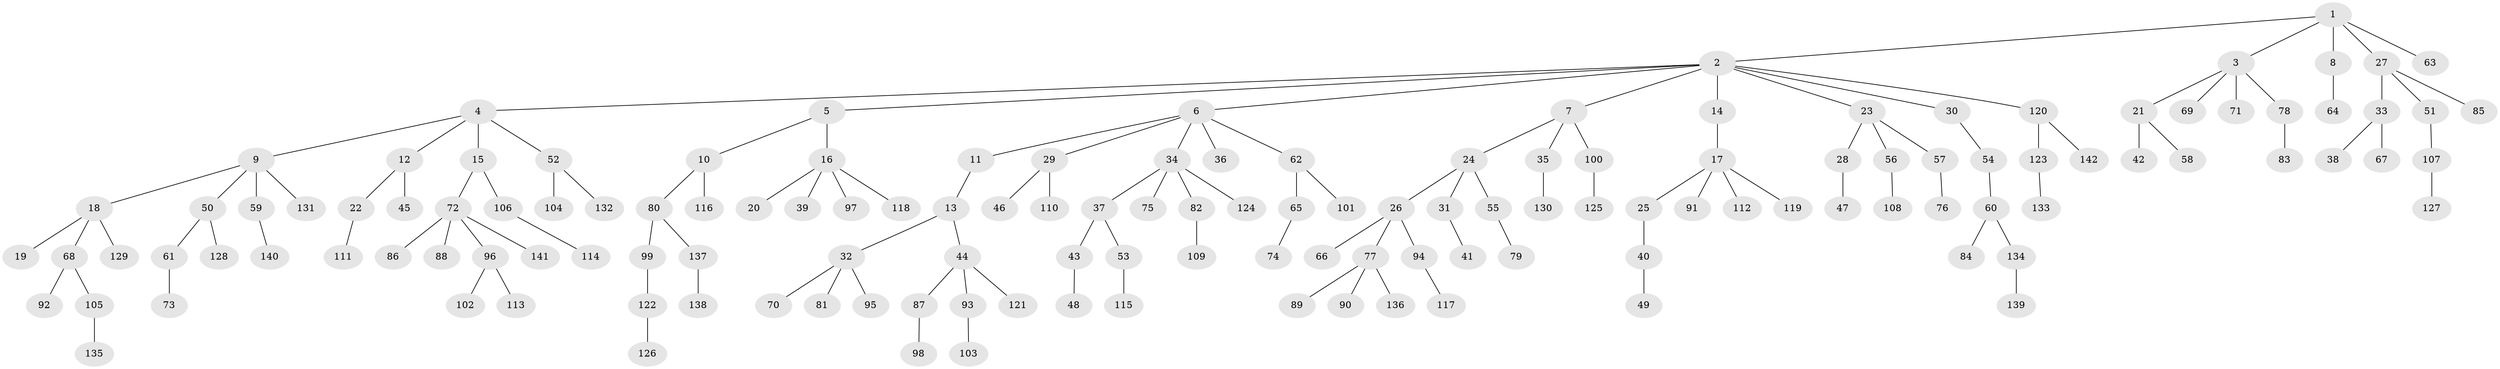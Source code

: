 // coarse degree distribution, {1: 0.8095238095238095, 2: 0.16666666666666666, 34: 0.023809523809523808}
// Generated by graph-tools (version 1.1) at 2025/55/03/04/25 21:55:37]
// undirected, 142 vertices, 141 edges
graph export_dot {
graph [start="1"]
  node [color=gray90,style=filled];
  1;
  2;
  3;
  4;
  5;
  6;
  7;
  8;
  9;
  10;
  11;
  12;
  13;
  14;
  15;
  16;
  17;
  18;
  19;
  20;
  21;
  22;
  23;
  24;
  25;
  26;
  27;
  28;
  29;
  30;
  31;
  32;
  33;
  34;
  35;
  36;
  37;
  38;
  39;
  40;
  41;
  42;
  43;
  44;
  45;
  46;
  47;
  48;
  49;
  50;
  51;
  52;
  53;
  54;
  55;
  56;
  57;
  58;
  59;
  60;
  61;
  62;
  63;
  64;
  65;
  66;
  67;
  68;
  69;
  70;
  71;
  72;
  73;
  74;
  75;
  76;
  77;
  78;
  79;
  80;
  81;
  82;
  83;
  84;
  85;
  86;
  87;
  88;
  89;
  90;
  91;
  92;
  93;
  94;
  95;
  96;
  97;
  98;
  99;
  100;
  101;
  102;
  103;
  104;
  105;
  106;
  107;
  108;
  109;
  110;
  111;
  112;
  113;
  114;
  115;
  116;
  117;
  118;
  119;
  120;
  121;
  122;
  123;
  124;
  125;
  126;
  127;
  128;
  129;
  130;
  131;
  132;
  133;
  134;
  135;
  136;
  137;
  138;
  139;
  140;
  141;
  142;
  1 -- 2;
  1 -- 3;
  1 -- 8;
  1 -- 27;
  1 -- 63;
  2 -- 4;
  2 -- 5;
  2 -- 6;
  2 -- 7;
  2 -- 14;
  2 -- 23;
  2 -- 30;
  2 -- 120;
  3 -- 21;
  3 -- 69;
  3 -- 71;
  3 -- 78;
  4 -- 9;
  4 -- 12;
  4 -- 15;
  4 -- 52;
  5 -- 10;
  5 -- 16;
  6 -- 11;
  6 -- 29;
  6 -- 34;
  6 -- 36;
  6 -- 62;
  7 -- 24;
  7 -- 35;
  7 -- 100;
  8 -- 64;
  9 -- 18;
  9 -- 50;
  9 -- 59;
  9 -- 131;
  10 -- 80;
  10 -- 116;
  11 -- 13;
  12 -- 22;
  12 -- 45;
  13 -- 32;
  13 -- 44;
  14 -- 17;
  15 -- 72;
  15 -- 106;
  16 -- 20;
  16 -- 39;
  16 -- 97;
  16 -- 118;
  17 -- 25;
  17 -- 91;
  17 -- 112;
  17 -- 119;
  18 -- 19;
  18 -- 68;
  18 -- 129;
  21 -- 42;
  21 -- 58;
  22 -- 111;
  23 -- 28;
  23 -- 56;
  23 -- 57;
  24 -- 26;
  24 -- 31;
  24 -- 55;
  25 -- 40;
  26 -- 66;
  26 -- 77;
  26 -- 94;
  27 -- 33;
  27 -- 51;
  27 -- 85;
  28 -- 47;
  29 -- 46;
  29 -- 110;
  30 -- 54;
  31 -- 41;
  32 -- 70;
  32 -- 81;
  32 -- 95;
  33 -- 38;
  33 -- 67;
  34 -- 37;
  34 -- 75;
  34 -- 82;
  34 -- 124;
  35 -- 130;
  37 -- 43;
  37 -- 53;
  40 -- 49;
  43 -- 48;
  44 -- 87;
  44 -- 93;
  44 -- 121;
  50 -- 61;
  50 -- 128;
  51 -- 107;
  52 -- 104;
  52 -- 132;
  53 -- 115;
  54 -- 60;
  55 -- 79;
  56 -- 108;
  57 -- 76;
  59 -- 140;
  60 -- 84;
  60 -- 134;
  61 -- 73;
  62 -- 65;
  62 -- 101;
  65 -- 74;
  68 -- 92;
  68 -- 105;
  72 -- 86;
  72 -- 88;
  72 -- 96;
  72 -- 141;
  77 -- 89;
  77 -- 90;
  77 -- 136;
  78 -- 83;
  80 -- 99;
  80 -- 137;
  82 -- 109;
  87 -- 98;
  93 -- 103;
  94 -- 117;
  96 -- 102;
  96 -- 113;
  99 -- 122;
  100 -- 125;
  105 -- 135;
  106 -- 114;
  107 -- 127;
  120 -- 123;
  120 -- 142;
  122 -- 126;
  123 -- 133;
  134 -- 139;
  137 -- 138;
}

